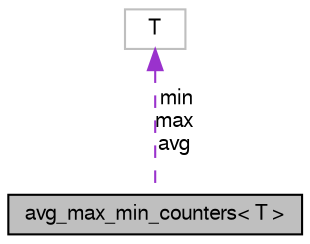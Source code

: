 digraph "avg_max_min_counters&lt; T &gt;"
{
  bgcolor="transparent";
  edge [fontname="FreeSans",fontsize="10",labelfontname="FreeSans",labelfontsize="10"];
  node [fontname="FreeSans",fontsize="10",shape=record];
  Node1 [label="avg_max_min_counters\< T \>",height=0.2,width=0.4,color="black", fillcolor="grey75", style="filled", fontcolor="black"];
  Node2 -> Node1 [dir="back",color="darkorchid3",fontsize="10",style="dashed",label=" min\nmax\navg" ,fontname="FreeSans"];
  Node2 [label="T",height=0.2,width=0.4,color="grey75"];
}
